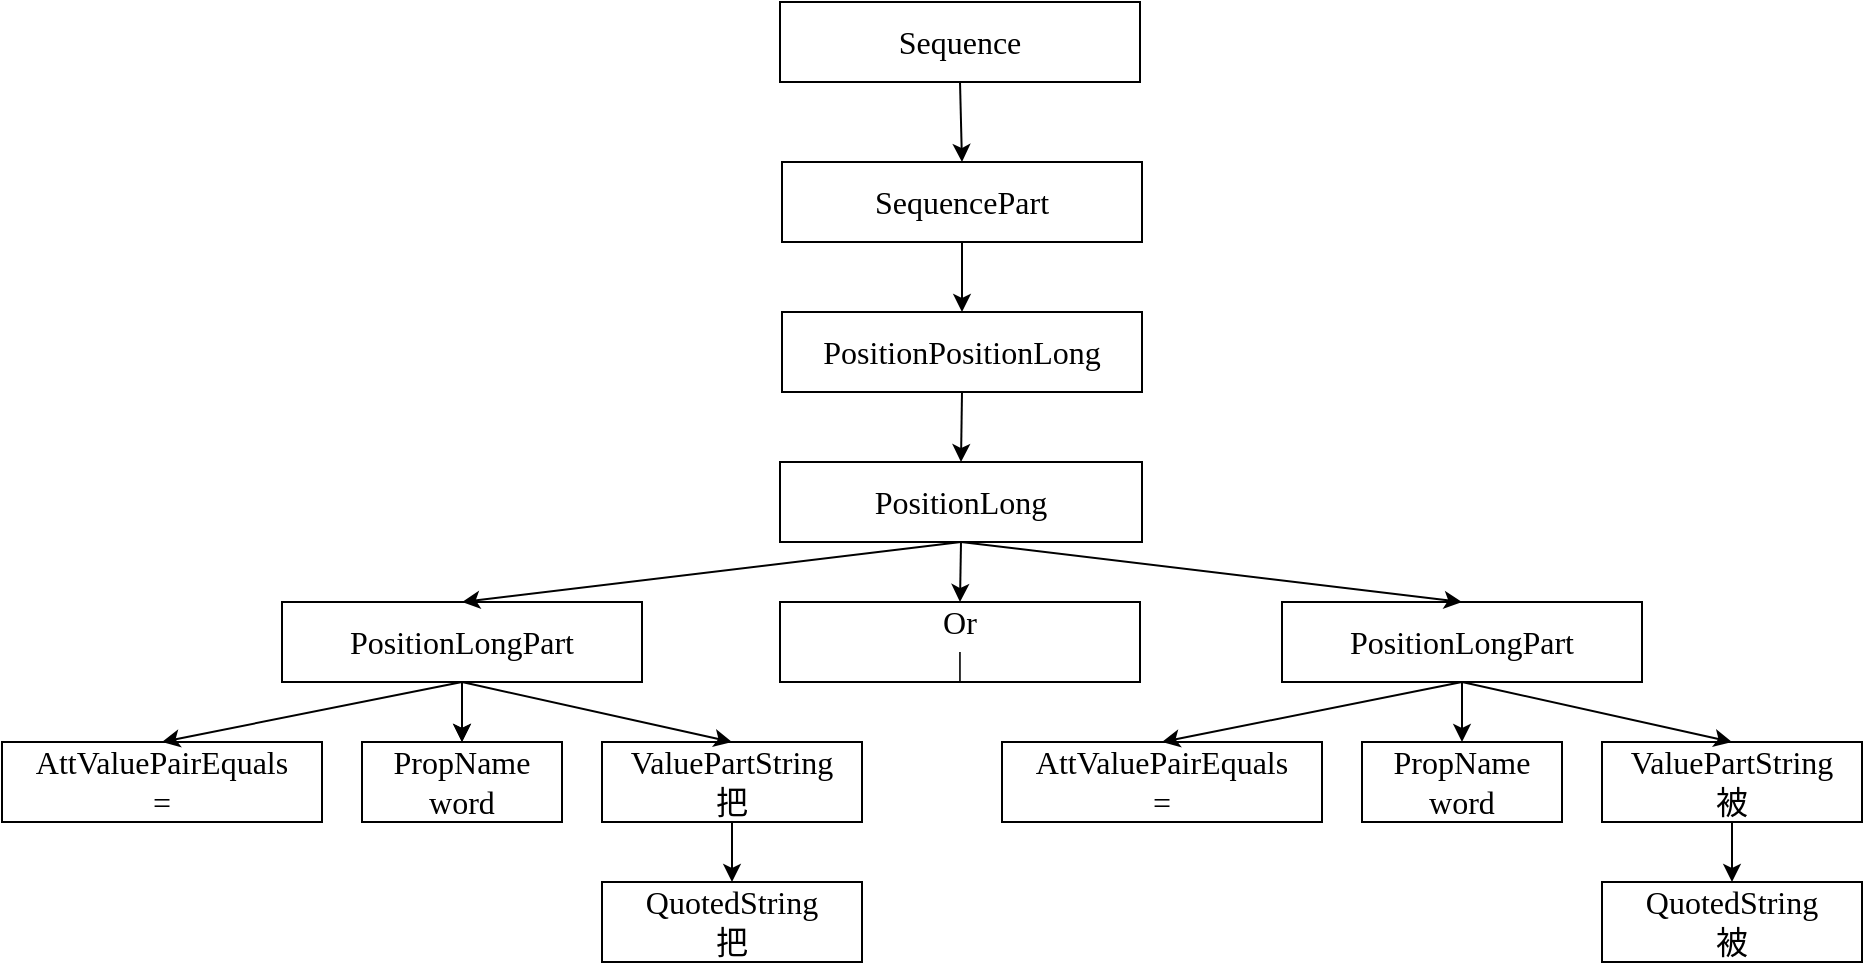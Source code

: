 <mxfile version="22.1.11" type="device">
  <diagram name="Page-1" id="10a91c8b-09ff-31b1-d368-03940ed4cc9e">
    <mxGraphModel dx="2104" dy="744" grid="1" gridSize="10" guides="1" tooltips="1" connect="1" arrows="1" fold="1" page="1" pageScale="1" pageWidth="1100" pageHeight="850" background="none" math="0" shadow="0">
      <root>
        <mxCell id="0" />
        <mxCell id="1" parent="0" />
        <mxCell id="SibxhflnwdYZrCTUnabU-5" value="Sequence" style="whiteSpace=wrap;html=1;rounded=0;shadow=0;labelBackgroundColor=none;strokeWidth=1;fontFamily=Verdana;fontSize=16;align=center;strokeColor=default;" parent="1" vertex="1">
          <mxGeometry x="229" y="250" width="180" height="40" as="geometry" />
        </mxCell>
        <mxCell id="SibxhflnwdYZrCTUnabU-7" value="SequencePart" style="whiteSpace=wrap;html=1;rounded=0;shadow=0;labelBackgroundColor=none;strokeWidth=1;fontFamily=Verdana;fontSize=16;align=center;strokeColor=default;" parent="1" vertex="1">
          <mxGeometry x="230" y="330" width="180" height="40" as="geometry" />
        </mxCell>
        <mxCell id="SibxhflnwdYZrCTUnabU-10" value="PositionPositionLong" style="whiteSpace=wrap;html=1;rounded=0;shadow=0;labelBackgroundColor=none;strokeWidth=1;fontFamily=Verdana;fontSize=16;align=center;strokeColor=default;" parent="1" vertex="1">
          <mxGeometry x="230" y="405" width="180" height="40" as="geometry" />
        </mxCell>
        <mxCell id="SibxhflnwdYZrCTUnabU-11" value="PositionLong" style="whiteSpace=wrap;html=1;rounded=0;shadow=0;labelBackgroundColor=none;strokeWidth=1;fontFamily=Verdana;fontSize=16;align=center;strokeColor=default;" parent="1" vertex="1">
          <mxGeometry x="229" y="480" width="181" height="40" as="geometry" />
        </mxCell>
        <mxCell id="SibxhflnwdYZrCTUnabU-12" value="PositionLongPart" style="whiteSpace=wrap;html=1;rounded=0;shadow=0;labelBackgroundColor=none;strokeWidth=1;fontFamily=Verdana;fontSize=16;align=center;strokeColor=default;" parent="1" vertex="1">
          <mxGeometry x="-20" y="550" width="180" height="40" as="geometry" />
        </mxCell>
        <mxCell id="SibxhflnwdYZrCTUnabU-13" value="AttValuePairEquals&lt;br style=&quot;font-size: 16px;&quot;&gt;=" style="whiteSpace=wrap;html=1;rounded=0;shadow=0;labelBackgroundColor=none;strokeWidth=1;fontFamily=Verdana;fontSize=16;align=center;strokeColor=default;" parent="1" vertex="1">
          <mxGeometry x="-160" y="620" width="160" height="40" as="geometry" />
        </mxCell>
        <mxCell id="SibxhflnwdYZrCTUnabU-17" value="QuotedString&lt;br style=&quot;font-size: 16px;&quot;&gt;把" style="whiteSpace=wrap;html=1;rounded=0;shadow=0;labelBackgroundColor=none;strokeWidth=1;fontFamily=Verdana;fontSize=16;align=center;strokeColor=default;" parent="1" vertex="1">
          <mxGeometry x="140" y="690" width="130" height="40" as="geometry" />
        </mxCell>
        <mxCell id="SibxhflnwdYZrCTUnabU-18" value="ValuePartString&lt;br style=&quot;font-size: 16px;&quot;&gt;把" style="whiteSpace=wrap;html=1;rounded=0;shadow=0;labelBackgroundColor=none;strokeWidth=1;fontFamily=Verdana;fontSize=16;align=center;strokeColor=default;" parent="1" vertex="1">
          <mxGeometry x="140" y="620" width="130" height="40" as="geometry" />
        </mxCell>
        <mxCell id="SibxhflnwdYZrCTUnabU-19" value="Or&lt;br style=&quot;font-size: 16px;&quot;&gt;|" style="whiteSpace=wrap;html=1;rounded=0;shadow=0;labelBackgroundColor=none;strokeWidth=1;fontFamily=Verdana;fontSize=16;align=center;strokeColor=default;" parent="1" vertex="1">
          <mxGeometry x="229" y="550" width="180" height="40" as="geometry" />
        </mxCell>
        <mxCell id="SibxhflnwdYZrCTUnabU-47" value="" style="endArrow=classic;html=1;rounded=0;exitX=0.5;exitY=1;exitDx=0;exitDy=0;entryX=0.5;entryY=0;entryDx=0;entryDy=0;fontSize=16;strokeColor=default;" parent="1" source="SibxhflnwdYZrCTUnabU-5" target="SibxhflnwdYZrCTUnabU-7" edge="1">
          <mxGeometry width="50" height="50" relative="1" as="geometry">
            <mxPoint x="810" y="190" as="sourcePoint" />
            <mxPoint x="595" y="240" as="targetPoint" />
          </mxGeometry>
        </mxCell>
        <mxCell id="SibxhflnwdYZrCTUnabU-48" value="" style="endArrow=classic;html=1;rounded=0;exitX=0.5;exitY=1;exitDx=0;exitDy=0;entryX=0.5;entryY=0;entryDx=0;entryDy=0;fontSize=16;strokeColor=default;" parent="1" source="SibxhflnwdYZrCTUnabU-7" target="SibxhflnwdYZrCTUnabU-10" edge="1">
          <mxGeometry width="50" height="50" relative="1" as="geometry">
            <mxPoint x="595" y="350" as="sourcePoint" />
            <mxPoint x="445" y="400" as="targetPoint" />
          </mxGeometry>
        </mxCell>
        <mxCell id="SibxhflnwdYZrCTUnabU-56" value="" style="endArrow=classic;html=1;rounded=0;exitX=0.5;exitY=1;exitDx=0;exitDy=0;entryX=0.5;entryY=0;entryDx=0;entryDy=0;fontSize=16;strokeColor=default;" parent="1" source="SibxhflnwdYZrCTUnabU-12" target="SibxhflnwdYZrCTUnabU-15" edge="1">
          <mxGeometry width="50" height="50" relative="1" as="geometry">
            <mxPoint x="285" y="440" as="sourcePoint" />
            <mxPoint x="121" y="490" as="targetPoint" />
          </mxGeometry>
        </mxCell>
        <mxCell id="SibxhflnwdYZrCTUnabU-57" value="" style="endArrow=classic;html=1;rounded=0;exitX=0.5;exitY=1;exitDx=0;exitDy=0;entryX=0.5;entryY=0;entryDx=0;entryDy=0;fontSize=16;strokeColor=default;" parent="1" source="SibxhflnwdYZrCTUnabU-18" target="SibxhflnwdYZrCTUnabU-17" edge="1">
          <mxGeometry width="50" height="50" relative="1" as="geometry">
            <mxPoint x="-35" y="700" as="sourcePoint" />
            <mxPoint x="-40" y="730" as="targetPoint" />
          </mxGeometry>
        </mxCell>
        <mxCell id="SibxhflnwdYZrCTUnabU-58" value="" style="endArrow=classic;html=1;rounded=0;exitX=0.5;exitY=1;exitDx=0;exitDy=0;entryX=0.5;entryY=0;entryDx=0;entryDy=0;fontSize=16;strokeColor=default;" parent="1" source="SibxhflnwdYZrCTUnabU-12" target="SibxhflnwdYZrCTUnabU-18" edge="1">
          <mxGeometry width="50" height="50" relative="1" as="geometry">
            <mxPoint x="-40" y="690" as="sourcePoint" />
            <mxPoint x="-40" y="730" as="targetPoint" />
          </mxGeometry>
        </mxCell>
        <mxCell id="SibxhflnwdYZrCTUnabU-59" value="" style="endArrow=classic;html=1;rounded=0;exitX=0.5;exitY=1;exitDx=0;exitDy=0;entryX=0.5;entryY=0;entryDx=0;entryDy=0;fontSize=16;strokeColor=default;" parent="1" source="SibxhflnwdYZrCTUnabU-12" target="SibxhflnwdYZrCTUnabU-13" edge="1">
          <mxGeometry width="50" height="50" relative="1" as="geometry">
            <mxPoint x="-40" y="690" as="sourcePoint" />
            <mxPoint x="142" y="730" as="targetPoint" />
          </mxGeometry>
        </mxCell>
        <mxCell id="SibxhflnwdYZrCTUnabU-60" value="" style="endArrow=classic;html=1;rounded=0;exitX=0.5;exitY=1;exitDx=0;exitDy=0;entryX=0.5;entryY=0;entryDx=0;entryDy=0;fontSize=16;strokeColor=default;" parent="1" source="SibxhflnwdYZrCTUnabU-10" target="SibxhflnwdYZrCTUnabU-11" edge="1">
          <mxGeometry width="50" height="50" relative="1" as="geometry">
            <mxPoint x="300" y="560" as="sourcePoint" />
            <mxPoint x="350" y="510" as="targetPoint" />
          </mxGeometry>
        </mxCell>
        <mxCell id="SibxhflnwdYZrCTUnabU-61" value="" style="endArrow=classic;html=1;rounded=0;exitX=0.5;exitY=1;exitDx=0;exitDy=0;entryX=0.5;entryY=0;entryDx=0;entryDy=0;fontSize=16;strokeColor=default;" parent="1" source="SibxhflnwdYZrCTUnabU-11" target="SibxhflnwdYZrCTUnabU-12" edge="1">
          <mxGeometry width="50" height="50" relative="1" as="geometry">
            <mxPoint x="241" y="510" as="sourcePoint" />
            <mxPoint x="241" y="550" as="targetPoint" />
          </mxGeometry>
        </mxCell>
        <mxCell id="SibxhflnwdYZrCTUnabU-62" value="" style="endArrow=classic;html=1;rounded=0;exitX=0.5;exitY=1;exitDx=0;exitDy=0;entryX=0.5;entryY=0;entryDx=0;entryDy=0;fontSize=16;strokeColor=default;" parent="1" source="SibxhflnwdYZrCTUnabU-11" target="SibxhflnwdYZrCTUnabU-19" edge="1">
          <mxGeometry width="50" height="50" relative="1" as="geometry">
            <mxPoint x="241" y="590" as="sourcePoint" />
            <mxPoint y="650" as="targetPoint" />
          </mxGeometry>
        </mxCell>
        <mxCell id="SibxhflnwdYZrCTUnabU-63" value="PositionLongPart" style="whiteSpace=wrap;html=1;rounded=0;shadow=0;labelBackgroundColor=none;strokeWidth=1;fontFamily=Verdana;fontSize=16;align=center;strokeColor=default;" parent="1" vertex="1">
          <mxGeometry x="480" y="550" width="180" height="40" as="geometry" />
        </mxCell>
        <mxCell id="SibxhflnwdYZrCTUnabU-64" value="AttValuePairEquals&lt;br style=&quot;font-size: 16px;&quot;&gt;=" style="whiteSpace=wrap;html=1;rounded=0;shadow=0;labelBackgroundColor=none;strokeWidth=1;fontFamily=Verdana;fontSize=16;align=center;strokeColor=default;" parent="1" vertex="1">
          <mxGeometry x="340" y="620" width="160" height="40" as="geometry" />
        </mxCell>
        <mxCell id="SibxhflnwdYZrCTUnabU-65" value="PropName&lt;br style=&quot;font-size: 16px;&quot;&gt;word" style="whiteSpace=wrap;html=1;rounded=0;shadow=0;labelBackgroundColor=none;strokeWidth=1;fontFamily=Verdana;fontSize=16;align=center;strokeColor=default;" parent="1" vertex="1">
          <mxGeometry x="520" y="620" width="100" height="40" as="geometry" />
        </mxCell>
        <mxCell id="SibxhflnwdYZrCTUnabU-66" value="QuotedString&lt;br style=&quot;font-size: 16px;&quot;&gt;被" style="whiteSpace=wrap;html=1;rounded=0;shadow=0;labelBackgroundColor=none;strokeWidth=1;fontFamily=Verdana;fontSize=16;align=center;strokeColor=default;" parent="1" vertex="1">
          <mxGeometry x="640" y="690" width="130" height="40" as="geometry" />
        </mxCell>
        <mxCell id="SibxhflnwdYZrCTUnabU-67" value="ValuePartString&lt;br style=&quot;font-size: 16px;&quot;&gt;被" style="whiteSpace=wrap;html=1;rounded=0;shadow=0;labelBackgroundColor=none;strokeWidth=1;fontFamily=Verdana;fontSize=16;align=center;strokeColor=default;" parent="1" vertex="1">
          <mxGeometry x="640" y="620" width="130" height="40" as="geometry" />
        </mxCell>
        <mxCell id="SibxhflnwdYZrCTUnabU-68" value="" style="endArrow=classic;html=1;rounded=0;exitX=0.5;exitY=1;exitDx=0;exitDy=0;entryX=0.5;entryY=0;entryDx=0;entryDy=0;fontSize=16;strokeColor=default;" parent="1" source="SibxhflnwdYZrCTUnabU-63" target="SibxhflnwdYZrCTUnabU-65" edge="1">
          <mxGeometry width="50" height="50" relative="1" as="geometry">
            <mxPoint x="490.5" y="630.0" as="sourcePoint" />
            <mxPoint x="691.5" y="530" as="targetPoint" />
          </mxGeometry>
        </mxCell>
        <mxCell id="SibxhflnwdYZrCTUnabU-69" value="" style="endArrow=classic;html=1;rounded=0;exitX=0.5;exitY=1;exitDx=0;exitDy=0;entryX=0.5;entryY=0;entryDx=0;entryDy=0;fontSize=16;strokeColor=default;" parent="1" source="SibxhflnwdYZrCTUnabU-67" target="SibxhflnwdYZrCTUnabU-66" edge="1">
          <mxGeometry width="50" height="50" relative="1" as="geometry">
            <mxPoint x="565" y="700" as="sourcePoint" />
            <mxPoint x="560" y="730" as="targetPoint" />
          </mxGeometry>
        </mxCell>
        <mxCell id="SibxhflnwdYZrCTUnabU-70" value="" style="endArrow=classic;html=1;rounded=0;exitX=0.5;exitY=1;exitDx=0;exitDy=0;entryX=0.5;entryY=0;entryDx=0;entryDy=0;fontSize=16;strokeColor=default;" parent="1" source="SibxhflnwdYZrCTUnabU-63" target="SibxhflnwdYZrCTUnabU-67" edge="1">
          <mxGeometry width="50" height="50" relative="1" as="geometry">
            <mxPoint x="560" y="690" as="sourcePoint" />
            <mxPoint x="560" y="730" as="targetPoint" />
          </mxGeometry>
        </mxCell>
        <mxCell id="SibxhflnwdYZrCTUnabU-71" value="" style="endArrow=classic;html=1;rounded=0;exitX=0.5;exitY=1;exitDx=0;exitDy=0;entryX=0.5;entryY=0;entryDx=0;entryDy=0;fontSize=16;strokeColor=default;" parent="1" source="SibxhflnwdYZrCTUnabU-63" target="SibxhflnwdYZrCTUnabU-64" edge="1">
          <mxGeometry width="50" height="50" relative="1" as="geometry">
            <mxPoint x="560" y="690" as="sourcePoint" />
            <mxPoint x="742" y="730" as="targetPoint" />
          </mxGeometry>
        </mxCell>
        <mxCell id="SibxhflnwdYZrCTUnabU-72" value="" style="endArrow=classic;html=1;rounded=0;exitX=0.5;exitY=1;exitDx=0;exitDy=0;entryX=0.5;entryY=0;entryDx=0;entryDy=0;fontSize=16;strokeColor=default;" parent="1" source="SibxhflnwdYZrCTUnabU-11" target="SibxhflnwdYZrCTUnabU-63" edge="1">
          <mxGeometry width="50" height="50" relative="1" as="geometry">
            <mxPoint x="241" y="590" as="sourcePoint" />
            <mxPoint x="-40" y="650" as="targetPoint" />
          </mxGeometry>
        </mxCell>
        <mxCell id="tqCQRJ29Dr9J153NYBZo-12" value="" style="endArrow=classic;html=1;rounded=0;exitX=0.5;exitY=1;exitDx=0;exitDy=0;entryX=0.5;entryY=0;entryDx=0;entryDy=0;fontSize=16;strokeColor=default;" parent="1" source="SibxhflnwdYZrCTUnabU-12" target="SibxhflnwdYZrCTUnabU-15" edge="1">
          <mxGeometry width="50" height="50" relative="1" as="geometry">
            <mxPoint x="120" y="590" as="sourcePoint" />
            <mxPoint x="-240" y="720" as="targetPoint" />
          </mxGeometry>
        </mxCell>
        <mxCell id="SibxhflnwdYZrCTUnabU-15" value="PropName&lt;br style=&quot;font-size: 16px;&quot;&gt;word" style="whiteSpace=wrap;html=1;rounded=0;shadow=0;labelBackgroundColor=none;strokeWidth=1;fontFamily=Verdana;fontSize=16;align=center;strokeColor=default;" parent="1" vertex="1">
          <mxGeometry x="20" y="620" width="100" height="40" as="geometry" />
        </mxCell>
      </root>
    </mxGraphModel>
  </diagram>
</mxfile>
